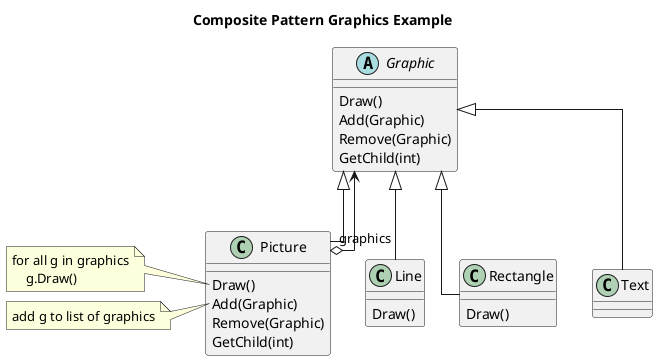 @startuml

skinparam linetype ortho

title Composite Pattern Graphics Example

abstract Graphic {
        Draw()
        Add(Graphic)
        Remove(Graphic)
        GetChild(int)
    }

Line : Draw()
Rectangle : Draw()

Picture : Draw()
Picture : Add(Graphic)
Picture : Remove(Graphic)
Picture : GetChild(int)

note left of Picture::Draw
    for all g in graphics
        g.Draw()
end note

note left of Picture::Add
    add g to list of graphics
end note


Graphic <|-- Line
Graphic <|-- Rectangle
Graphic <|-- Text
Graphic <|-- Picture

Graphic <--o "graphics" Picture

@enduml
